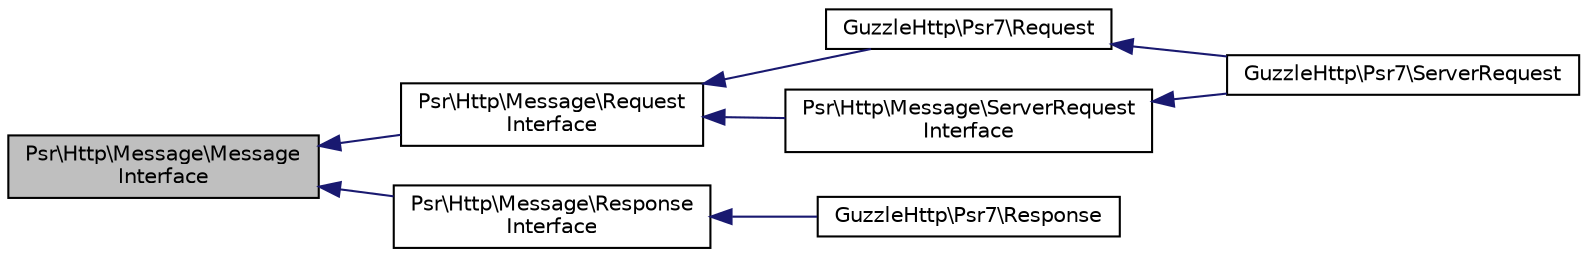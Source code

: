 digraph "Psr\Http\Message\MessageInterface"
{
  edge [fontname="Helvetica",fontsize="10",labelfontname="Helvetica",labelfontsize="10"];
  node [fontname="Helvetica",fontsize="10",shape=record];
  rankdir="LR";
  Node0 [label="Psr\\Http\\Message\\Message\lInterface",height=0.2,width=0.4,color="black", fillcolor="grey75", style="filled", fontcolor="black"];
  Node0 -> Node1 [dir="back",color="midnightblue",fontsize="10",style="solid",fontname="Helvetica"];
  Node1 [label="Psr\\Http\\Message\\Request\lInterface",height=0.2,width=0.4,color="black", fillcolor="white", style="filled",URL="$interfacePsr_1_1Http_1_1Message_1_1RequestInterface.html"];
  Node1 -> Node2 [dir="back",color="midnightblue",fontsize="10",style="solid",fontname="Helvetica"];
  Node2 [label="GuzzleHttp\\Psr7\\Request",height=0.2,width=0.4,color="black", fillcolor="white", style="filled",URL="$classGuzzleHttp_1_1Psr7_1_1Request.html"];
  Node2 -> Node3 [dir="back",color="midnightblue",fontsize="10",style="solid",fontname="Helvetica"];
  Node3 [label="GuzzleHttp\\Psr7\\ServerRequest",height=0.2,width=0.4,color="black", fillcolor="white", style="filled",URL="$classGuzzleHttp_1_1Psr7_1_1ServerRequest.html"];
  Node1 -> Node4 [dir="back",color="midnightblue",fontsize="10",style="solid",fontname="Helvetica"];
  Node4 [label="Psr\\Http\\Message\\ServerRequest\lInterface",height=0.2,width=0.4,color="black", fillcolor="white", style="filled",URL="$interfacePsr_1_1Http_1_1Message_1_1ServerRequestInterface.html"];
  Node4 -> Node3 [dir="back",color="midnightblue",fontsize="10",style="solid",fontname="Helvetica"];
  Node0 -> Node5 [dir="back",color="midnightblue",fontsize="10",style="solid",fontname="Helvetica"];
  Node5 [label="Psr\\Http\\Message\\Response\lInterface",height=0.2,width=0.4,color="black", fillcolor="white", style="filled",URL="$interfacePsr_1_1Http_1_1Message_1_1ResponseInterface.html"];
  Node5 -> Node6 [dir="back",color="midnightblue",fontsize="10",style="solid",fontname="Helvetica"];
  Node6 [label="GuzzleHttp\\Psr7\\Response",height=0.2,width=0.4,color="black", fillcolor="white", style="filled",URL="$classGuzzleHttp_1_1Psr7_1_1Response.html"];
}
